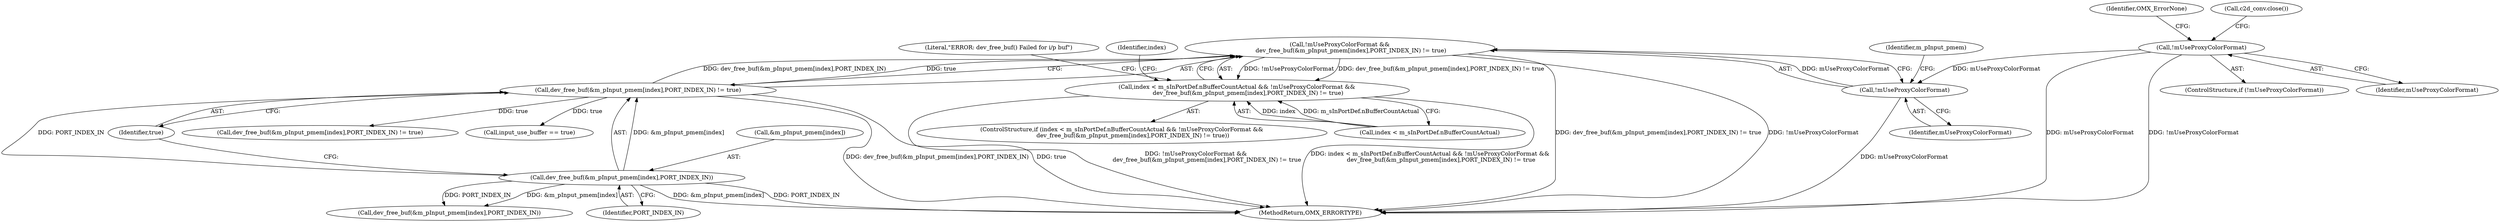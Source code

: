 digraph "0_Android_4ed06d14080d8667d5be14eed200e378cba78345_2@API" {
"1000182" [label="(Call,!mUseProxyColorFormat &&\n            dev_free_buf(&m_pInput_pmem[index],PORT_INDEX_IN) != true)"];
"1000183" [label="(Call,!mUseProxyColorFormat)"];
"1000163" [label="(Call,!mUseProxyColorFormat)"];
"1000185" [label="(Call,dev_free_buf(&m_pInput_pmem[index],PORT_INDEX_IN) != true)"];
"1000186" [label="(Call,dev_free_buf(&m_pInput_pmem[index],PORT_INDEX_IN))"];
"1000176" [label="(Call,index < m_sInPortDef.nBufferCountActual && !mUseProxyColorFormat &&\n            dev_free_buf(&m_pInput_pmem[index],PORT_INDEX_IN) != true)"];
"1000176" [label="(Call,index < m_sInPortDef.nBufferCountActual && !mUseProxyColorFormat &&\n            dev_free_buf(&m_pInput_pmem[index],PORT_INDEX_IN) != true)"];
"1000162" [label="(ControlStructure,if (!mUseProxyColorFormat))"];
"1000291" [label="(Call,dev_free_buf(&m_pInput_pmem[index],PORT_INDEX_IN) != true)"];
"1000184" [label="(Identifier,mUseProxyColorFormat)"];
"1000349" [label="(MethodReturn,OMX_ERRORTYPE)"];
"1000164" [label="(Identifier,mUseProxyColorFormat)"];
"1000189" [label="(Identifier,m_pInput_pmem)"];
"1000175" [label="(ControlStructure,if (index < m_sInPortDef.nBufferCountActual && !mUseProxyColorFormat &&\n            dev_free_buf(&m_pInput_pmem[index],PORT_INDEX_IN) != true))"];
"1000192" [label="(Identifier,true)"];
"1000177" [label="(Call,index < m_sInPortDef.nBufferCountActual)"];
"1000195" [label="(Literal,\"ERROR: dev_free_buf() Failed for i/p buf\")"];
"1000292" [label="(Call,dev_free_buf(&m_pInput_pmem[index],PORT_INDEX_IN))"];
"1000182" [label="(Call,!mUseProxyColorFormat &&\n            dev_free_buf(&m_pInput_pmem[index],PORT_INDEX_IN) != true)"];
"1000163" [label="(Call,!mUseProxyColorFormat)"];
"1000186" [label="(Call,dev_free_buf(&m_pInput_pmem[index],PORT_INDEX_IN))"];
"1000191" [label="(Identifier,PORT_INDEX_IN)"];
"1000166" [label="(Identifier,OMX_ErrorNone)"];
"1000187" [label="(Call,&m_pInput_pmem[index])"];
"1000183" [label="(Call,!mUseProxyColorFormat)"];
"1000199" [label="(Identifier,index)"];
"1000169" [label="(Call,c2d_conv.close())"];
"1000281" [label="(Call,input_use_buffer == true)"];
"1000185" [label="(Call,dev_free_buf(&m_pInput_pmem[index],PORT_INDEX_IN) != true)"];
"1000182" -> "1000176"  [label="AST: "];
"1000182" -> "1000183"  [label="CFG: "];
"1000182" -> "1000185"  [label="CFG: "];
"1000183" -> "1000182"  [label="AST: "];
"1000185" -> "1000182"  [label="AST: "];
"1000176" -> "1000182"  [label="CFG: "];
"1000182" -> "1000349"  [label="DDG: dev_free_buf(&m_pInput_pmem[index],PORT_INDEX_IN) != true"];
"1000182" -> "1000349"  [label="DDG: !mUseProxyColorFormat"];
"1000182" -> "1000176"  [label="DDG: !mUseProxyColorFormat"];
"1000182" -> "1000176"  [label="DDG: dev_free_buf(&m_pInput_pmem[index],PORT_INDEX_IN) != true"];
"1000183" -> "1000182"  [label="DDG: mUseProxyColorFormat"];
"1000185" -> "1000182"  [label="DDG: dev_free_buf(&m_pInput_pmem[index],PORT_INDEX_IN)"];
"1000185" -> "1000182"  [label="DDG: true"];
"1000183" -> "1000184"  [label="CFG: "];
"1000184" -> "1000183"  [label="AST: "];
"1000189" -> "1000183"  [label="CFG: "];
"1000183" -> "1000349"  [label="DDG: mUseProxyColorFormat"];
"1000163" -> "1000183"  [label="DDG: mUseProxyColorFormat"];
"1000163" -> "1000162"  [label="AST: "];
"1000163" -> "1000164"  [label="CFG: "];
"1000164" -> "1000163"  [label="AST: "];
"1000166" -> "1000163"  [label="CFG: "];
"1000169" -> "1000163"  [label="CFG: "];
"1000163" -> "1000349"  [label="DDG: mUseProxyColorFormat"];
"1000163" -> "1000349"  [label="DDG: !mUseProxyColorFormat"];
"1000185" -> "1000192"  [label="CFG: "];
"1000186" -> "1000185"  [label="AST: "];
"1000192" -> "1000185"  [label="AST: "];
"1000185" -> "1000349"  [label="DDG: dev_free_buf(&m_pInput_pmem[index],PORT_INDEX_IN)"];
"1000185" -> "1000349"  [label="DDG: true"];
"1000186" -> "1000185"  [label="DDG: &m_pInput_pmem[index]"];
"1000186" -> "1000185"  [label="DDG: PORT_INDEX_IN"];
"1000185" -> "1000281"  [label="DDG: true"];
"1000185" -> "1000291"  [label="DDG: true"];
"1000186" -> "1000191"  [label="CFG: "];
"1000187" -> "1000186"  [label="AST: "];
"1000191" -> "1000186"  [label="AST: "];
"1000192" -> "1000186"  [label="CFG: "];
"1000186" -> "1000349"  [label="DDG: &m_pInput_pmem[index]"];
"1000186" -> "1000349"  [label="DDG: PORT_INDEX_IN"];
"1000186" -> "1000292"  [label="DDG: &m_pInput_pmem[index]"];
"1000186" -> "1000292"  [label="DDG: PORT_INDEX_IN"];
"1000176" -> "1000175"  [label="AST: "];
"1000176" -> "1000177"  [label="CFG: "];
"1000177" -> "1000176"  [label="AST: "];
"1000195" -> "1000176"  [label="CFG: "];
"1000199" -> "1000176"  [label="CFG: "];
"1000176" -> "1000349"  [label="DDG: !mUseProxyColorFormat &&\n            dev_free_buf(&m_pInput_pmem[index],PORT_INDEX_IN) != true"];
"1000176" -> "1000349"  [label="DDG: index < m_sInPortDef.nBufferCountActual && !mUseProxyColorFormat &&\n            dev_free_buf(&m_pInput_pmem[index],PORT_INDEX_IN) != true"];
"1000177" -> "1000176"  [label="DDG: index"];
"1000177" -> "1000176"  [label="DDG: m_sInPortDef.nBufferCountActual"];
}
